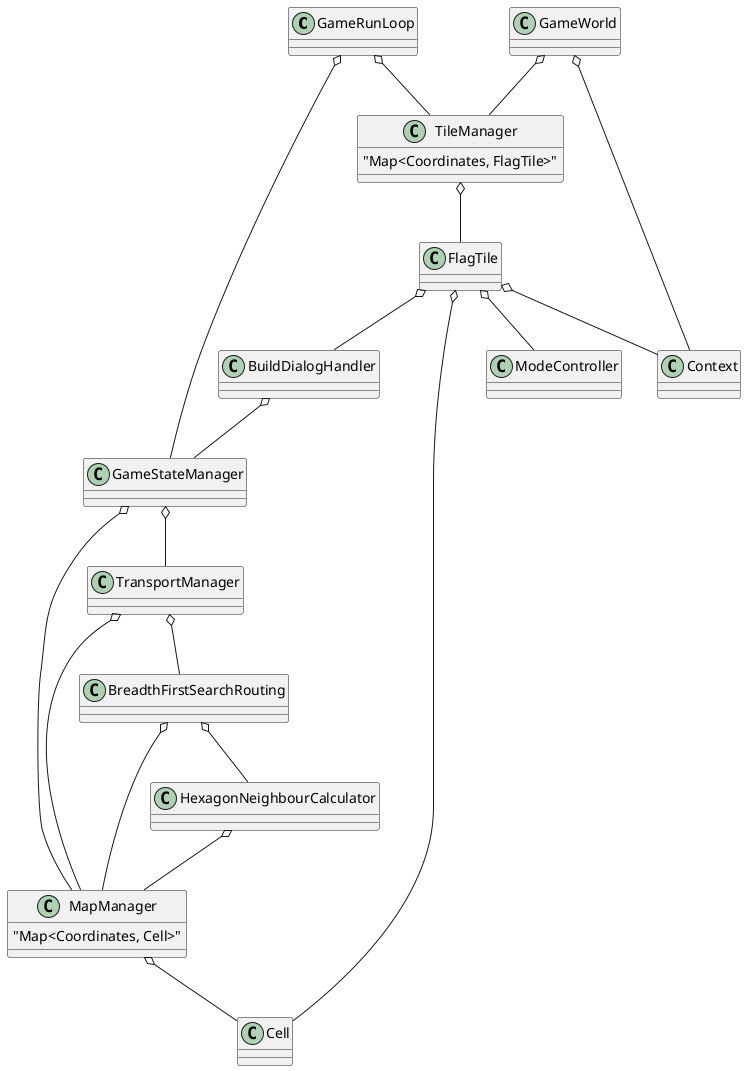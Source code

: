@startuml
GameRunLoop o-- GameStateManager
GameRunLoop o-- TileManager

GameStateManager o-- MapManager
GameStateManager o-- TransportManager

TransportManager o-- MapManager
TransportManager o-- BreadthFirstSearchRouting

HexagonNeighbourCalculator o-- MapManager

BreadthFirstSearchRouting o-- MapManager
BreadthFirstSearchRouting o-- HexagonNeighbourCalculator

BuildDialogHandler o-- GameStateManager

GameWorld o-- Context
GameWorld o-- TileManager

class TileManager {
    "Map<Coordinates, FlagTile>"
}
TileManager o-- FlagTile

class MapManager {
    "Map<Coordinates, Cell>"
}
MapManager o-- Cell

FlagTile o-- Cell
FlagTile o-- BuildDialogHandler
FlagTile o-- ModeController
FlagTile o-- Context
@enduml